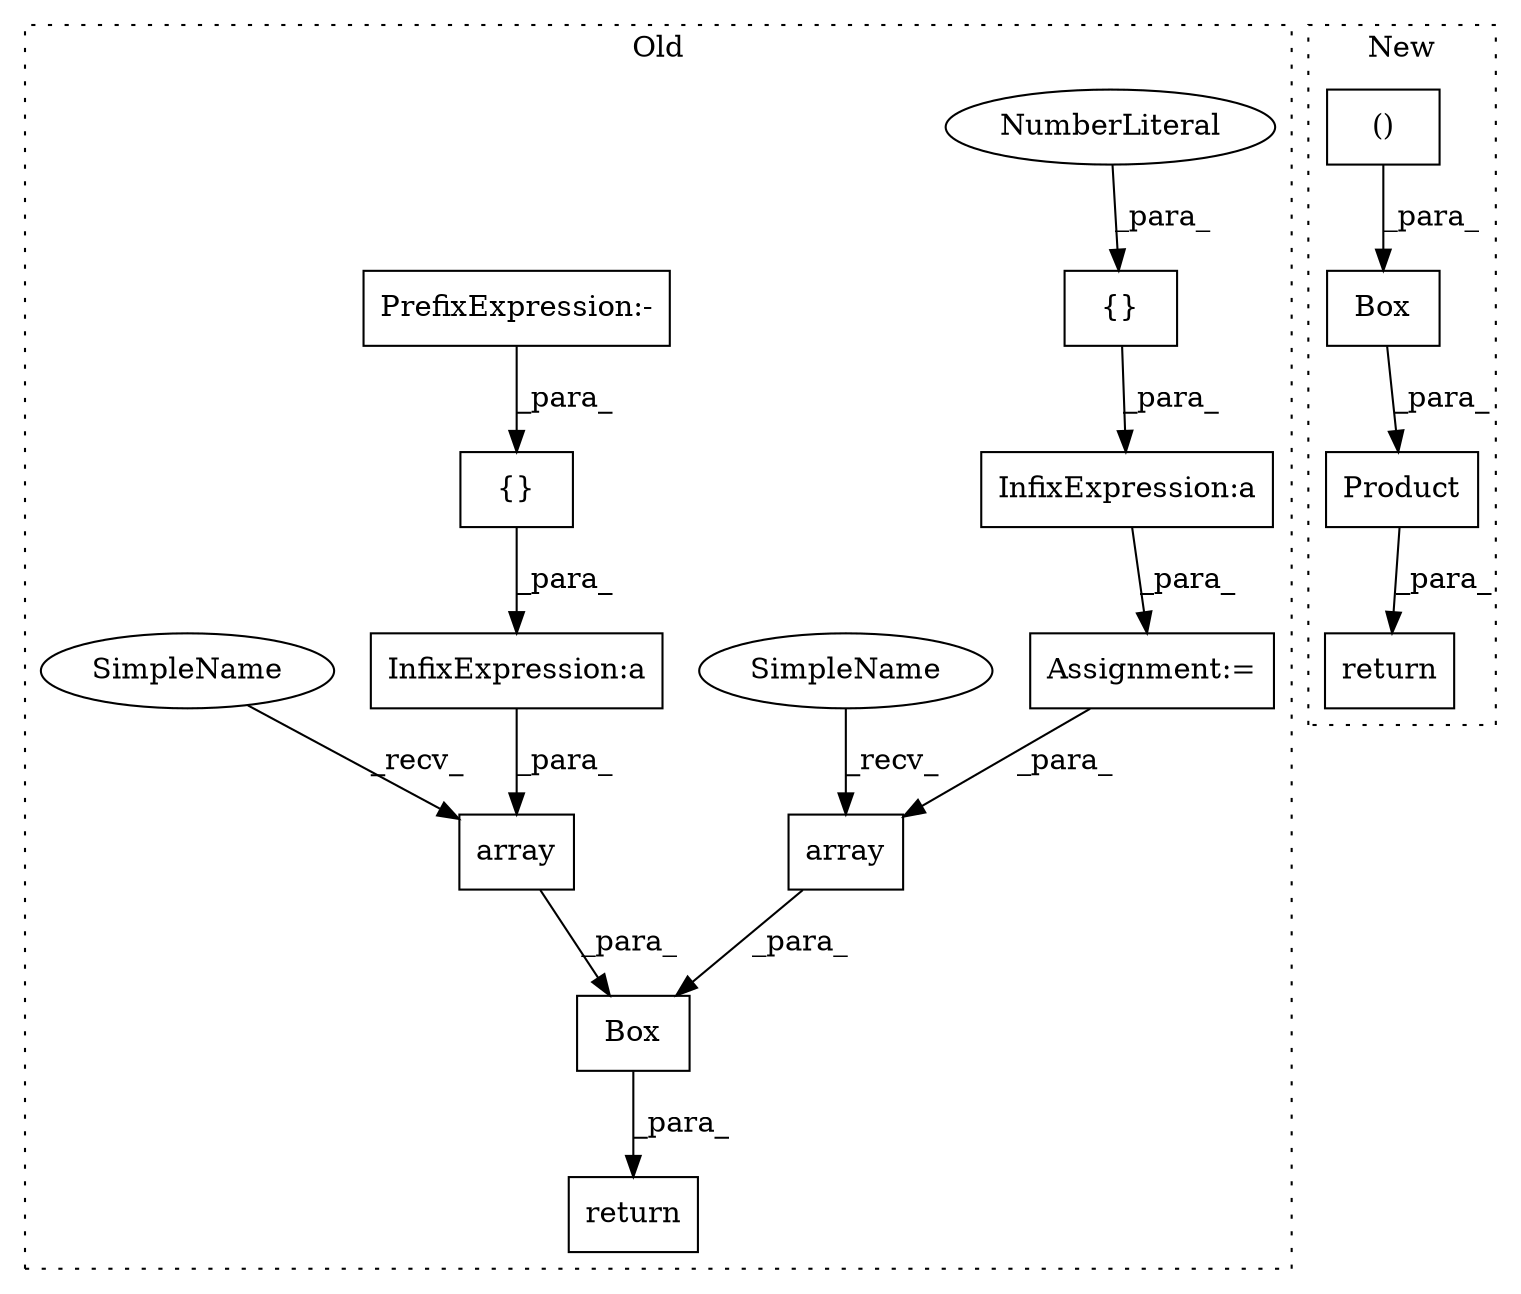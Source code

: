 digraph G {
subgraph cluster0 {
1 [label="return" a="41" s="620" l="7" shape="box"];
4 [label="Box" a="32" s="627,662" l="4,1" shape="box"];
5 [label="PrefixExpression:-" a="38" s="491" l="1" shape="box"];
7 [label="array" a="32" s="653,661" l="6,1" shape="box"];
8 [label="{}" a="4" s="549,580" l="1,1" shape="box"];
9 [label="array" a="32" s="637,645" l="6,1" shape="box"];
10 [label="NumberLiteral" a="34" s="577" l="1" shape="ellipse"];
11 [label="{}" a="4" s="455,496" l="1,1" shape="box"];
12 [label="InfixExpression:a" a="27" s="497" l="3" shape="box"];
13 [label="Assignment:=" a="7" s="538" l="1" shape="box"];
14 [label="InfixExpression:a" a="27" s="581" l="3" shape="box"];
16 [label="SimpleName" a="42" s="647" l="5" shape="ellipse"];
17 [label="SimpleName" a="42" s="631" l="5" shape="ellipse"];
label = "Old";
style="dotted";
}
subgraph cluster1 {
2 [label="Box" a="32" s="450,574" l="4,2" shape="box"];
3 [label="return" a="41" s="747" l="7" shape="box"];
6 [label="()" a="106" s="521" l="53" shape="box"];
15 [label="Product" a="32" s="754,798" l="8,1" shape="box"];
label = "New";
style="dotted";
}
2 -> 15 [label="_para_"];
4 -> 1 [label="_para_"];
5 -> 11 [label="_para_"];
6 -> 2 [label="_para_"];
7 -> 4 [label="_para_"];
8 -> 14 [label="_para_"];
9 -> 4 [label="_para_"];
10 -> 8 [label="_para_"];
11 -> 12 [label="_para_"];
12 -> 9 [label="_para_"];
13 -> 7 [label="_para_"];
14 -> 13 [label="_para_"];
15 -> 3 [label="_para_"];
16 -> 7 [label="_recv_"];
17 -> 9 [label="_recv_"];
}